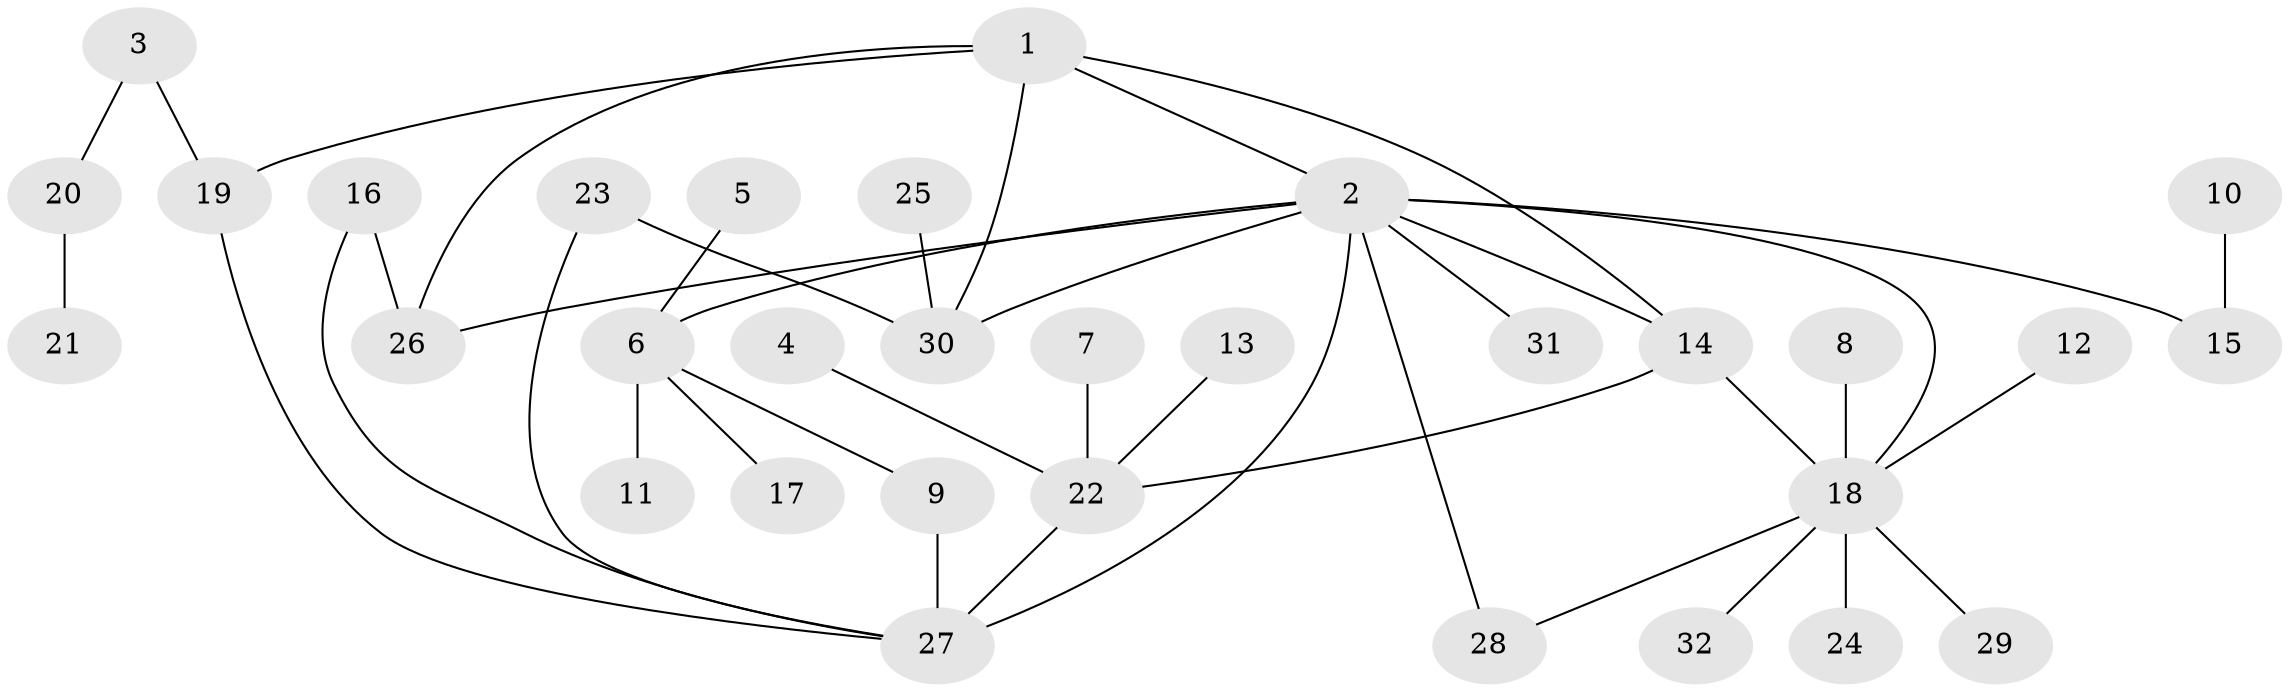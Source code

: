 // original degree distribution, {5: 0.019230769230769232, 6: 0.07692307692307693, 4: 0.038461538461538464, 8: 0.019230769230769232, 2: 0.17307692307692307, 9: 0.038461538461538464, 1: 0.5384615384615384, 3: 0.09615384615384616}
// Generated by graph-tools (version 1.1) at 2025/37/03/04/25 23:37:32]
// undirected, 32 vertices, 41 edges
graph export_dot {
  node [color=gray90,style=filled];
  1;
  2;
  3;
  4;
  5;
  6;
  7;
  8;
  9;
  10;
  11;
  12;
  13;
  14;
  15;
  16;
  17;
  18;
  19;
  20;
  21;
  22;
  23;
  24;
  25;
  26;
  27;
  28;
  29;
  30;
  31;
  32;
  1 -- 2 [weight=1.0];
  1 -- 14 [weight=1.0];
  1 -- 19 [weight=1.0];
  1 -- 26 [weight=1.0];
  1 -- 30 [weight=1.0];
  2 -- 6 [weight=1.0];
  2 -- 14 [weight=1.0];
  2 -- 15 [weight=1.0];
  2 -- 18 [weight=1.0];
  2 -- 26 [weight=1.0];
  2 -- 27 [weight=2.0];
  2 -- 28 [weight=1.0];
  2 -- 30 [weight=1.0];
  2 -- 31 [weight=1.0];
  3 -- 19 [weight=1.0];
  3 -- 20 [weight=1.0];
  4 -- 22 [weight=1.0];
  5 -- 6 [weight=1.0];
  6 -- 9 [weight=1.0];
  6 -- 11 [weight=1.0];
  6 -- 17 [weight=1.0];
  7 -- 22 [weight=1.0];
  8 -- 18 [weight=1.0];
  9 -- 27 [weight=1.0];
  10 -- 15 [weight=1.0];
  12 -- 18 [weight=1.0];
  13 -- 22 [weight=1.0];
  14 -- 18 [weight=1.0];
  14 -- 22 [weight=1.0];
  16 -- 26 [weight=1.0];
  16 -- 27 [weight=1.0];
  18 -- 24 [weight=1.0];
  18 -- 28 [weight=1.0];
  18 -- 29 [weight=1.0];
  18 -- 32 [weight=1.0];
  19 -- 27 [weight=1.0];
  20 -- 21 [weight=1.0];
  22 -- 27 [weight=1.0];
  23 -- 27 [weight=1.0];
  23 -- 30 [weight=1.0];
  25 -- 30 [weight=1.0];
}
